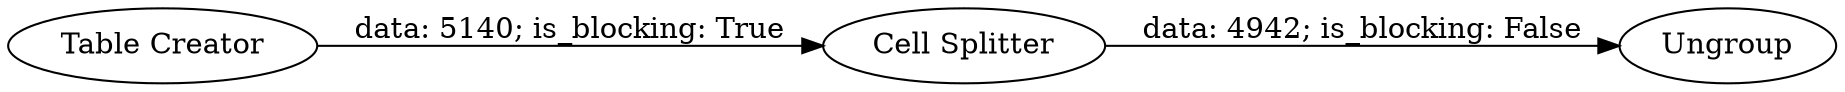 digraph {
	"7527500461283083900_1" [label="Table Creator"]
	"7527500461283083900_3" [label=Ungroup]
	"7527500461283083900_2" [label="Cell Splitter"]
	"7527500461283083900_1" -> "7527500461283083900_2" [label="data: 5140; is_blocking: True"]
	"7527500461283083900_2" -> "7527500461283083900_3" [label="data: 4942; is_blocking: False"]
	rankdir=LR
}
